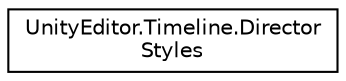 digraph "Graphical Class Hierarchy"
{
 // LATEX_PDF_SIZE
  edge [fontname="Helvetica",fontsize="10",labelfontname="Helvetica",labelfontsize="10"];
  node [fontname="Helvetica",fontsize="10",shape=record];
  rankdir="LR";
  Node0 [label="UnityEditor.Timeline.Director\lStyles",height=0.2,width=0.4,color="black", fillcolor="white", style="filled",URL="$class_unity_editor_1_1_timeline_1_1_director_styles.html",tooltip=" "];
}
